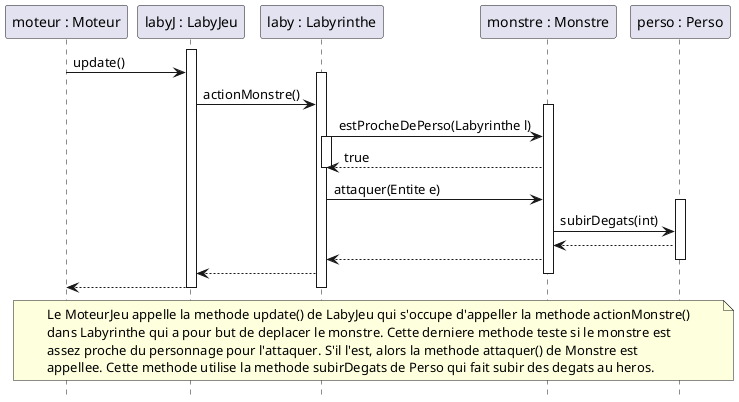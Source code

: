 @startuml
hide footbox

participant "moteur : Moteur" as m
participant "labyJ : LabyJeu" as lj
participant "laby : Labyrinthe" as lb
participant "monstre : Monstre" as ms
participant "perso : Perso" as p

activate lj
    m -> lj : update()
    activate lb
        lj -> lb : actionMonstre()
        activate ms
            lb -> ms : estProcheDePerso(Labyrinthe l)
            activate lb
                ms --> lb : true
            deactivate lb
            lb -> ms : attaquer(Entite e)
            activate p
                ms -> p : subirDegats(int)
                p --> ms
                ms --> lb
            deactivate p
            lb --> lj
        deactivate ms
        lj --> m
    deactivate lb
deactivate lj

note across
Le MoteurJeu appelle la methode update() de LabyJeu qui s'occupe d'appeller la methode actionMonstre()
dans Labyrinthe qui a pour but de deplacer le monstre. Cette derniere methode teste si le monstre est
assez proche du personnage pour l'attaquer. S'il l'est, alors la methode attaquer() de Monstre est
appellee. Cette methode utilise la methode subirDegats de Perso qui fait subir des degats au heros.
end note
@enduml